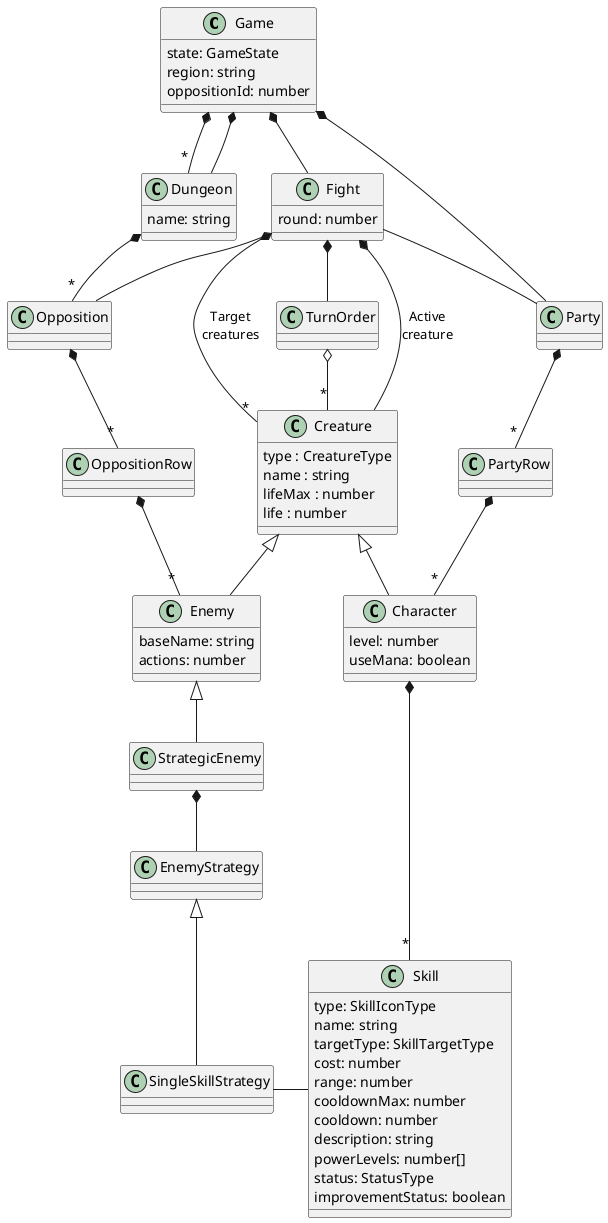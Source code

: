 @startuml

class Game {
  state: GameState
  region: string
  oppositionId: number
}

class Dungeon {
  name: string
}

class Fight {
  round: number
}


class Party {
}

class PartyRow {
}

class Opposition {
}

class OppositionRow {
}

class TurnOrder {
}

class Creature {
  type : CreatureType
  name : string
  lifeMax : number
  life : number
}

class Character {
  level: number
  useMana: boolean
}

class Enemy {
  baseName: string
  actions: number
}

class StrategicEnemy {
}

class EnemyStrategy {
}

class SingleSkillStrategy {
}

class Skill {
  type: SkillIconType
  name: string
  targetType: SkillTargetType
  cost: number
  range: number
  cooldownMax: number
  cooldown: number
  description: string
  powerLevels: number[]
  status: StatusType
  improvementStatus: boolean
}

Game *-- Party
Game *-- Fight
Game *-- "*" Dungeon
Game *-- Dungeon
Dungeon *-- "*" Opposition
Fight -- Party
Fight -- Opposition
Fight *-- TurnOrder
Fight *-- Creature : "Active\ncreature"
Fight *-- "*" Creature : "Target\ncreatures"
TurnOrder o-- "*" Creature
Party *-- "*" PartyRow
PartyRow *-- "*" Character
Opposition *-- "*" OppositionRow
OppositionRow *-- "*" Enemy
Creature <|-- Character
Character *-- "*" Skill
Creature <|-- Enemy
Enemy <|-- StrategicEnemy
StrategicEnemy *-- EnemyStrategy
EnemyStrategy <|-- SingleSkillStrategy
SingleSkillStrategy -right- Skill

@enduml
